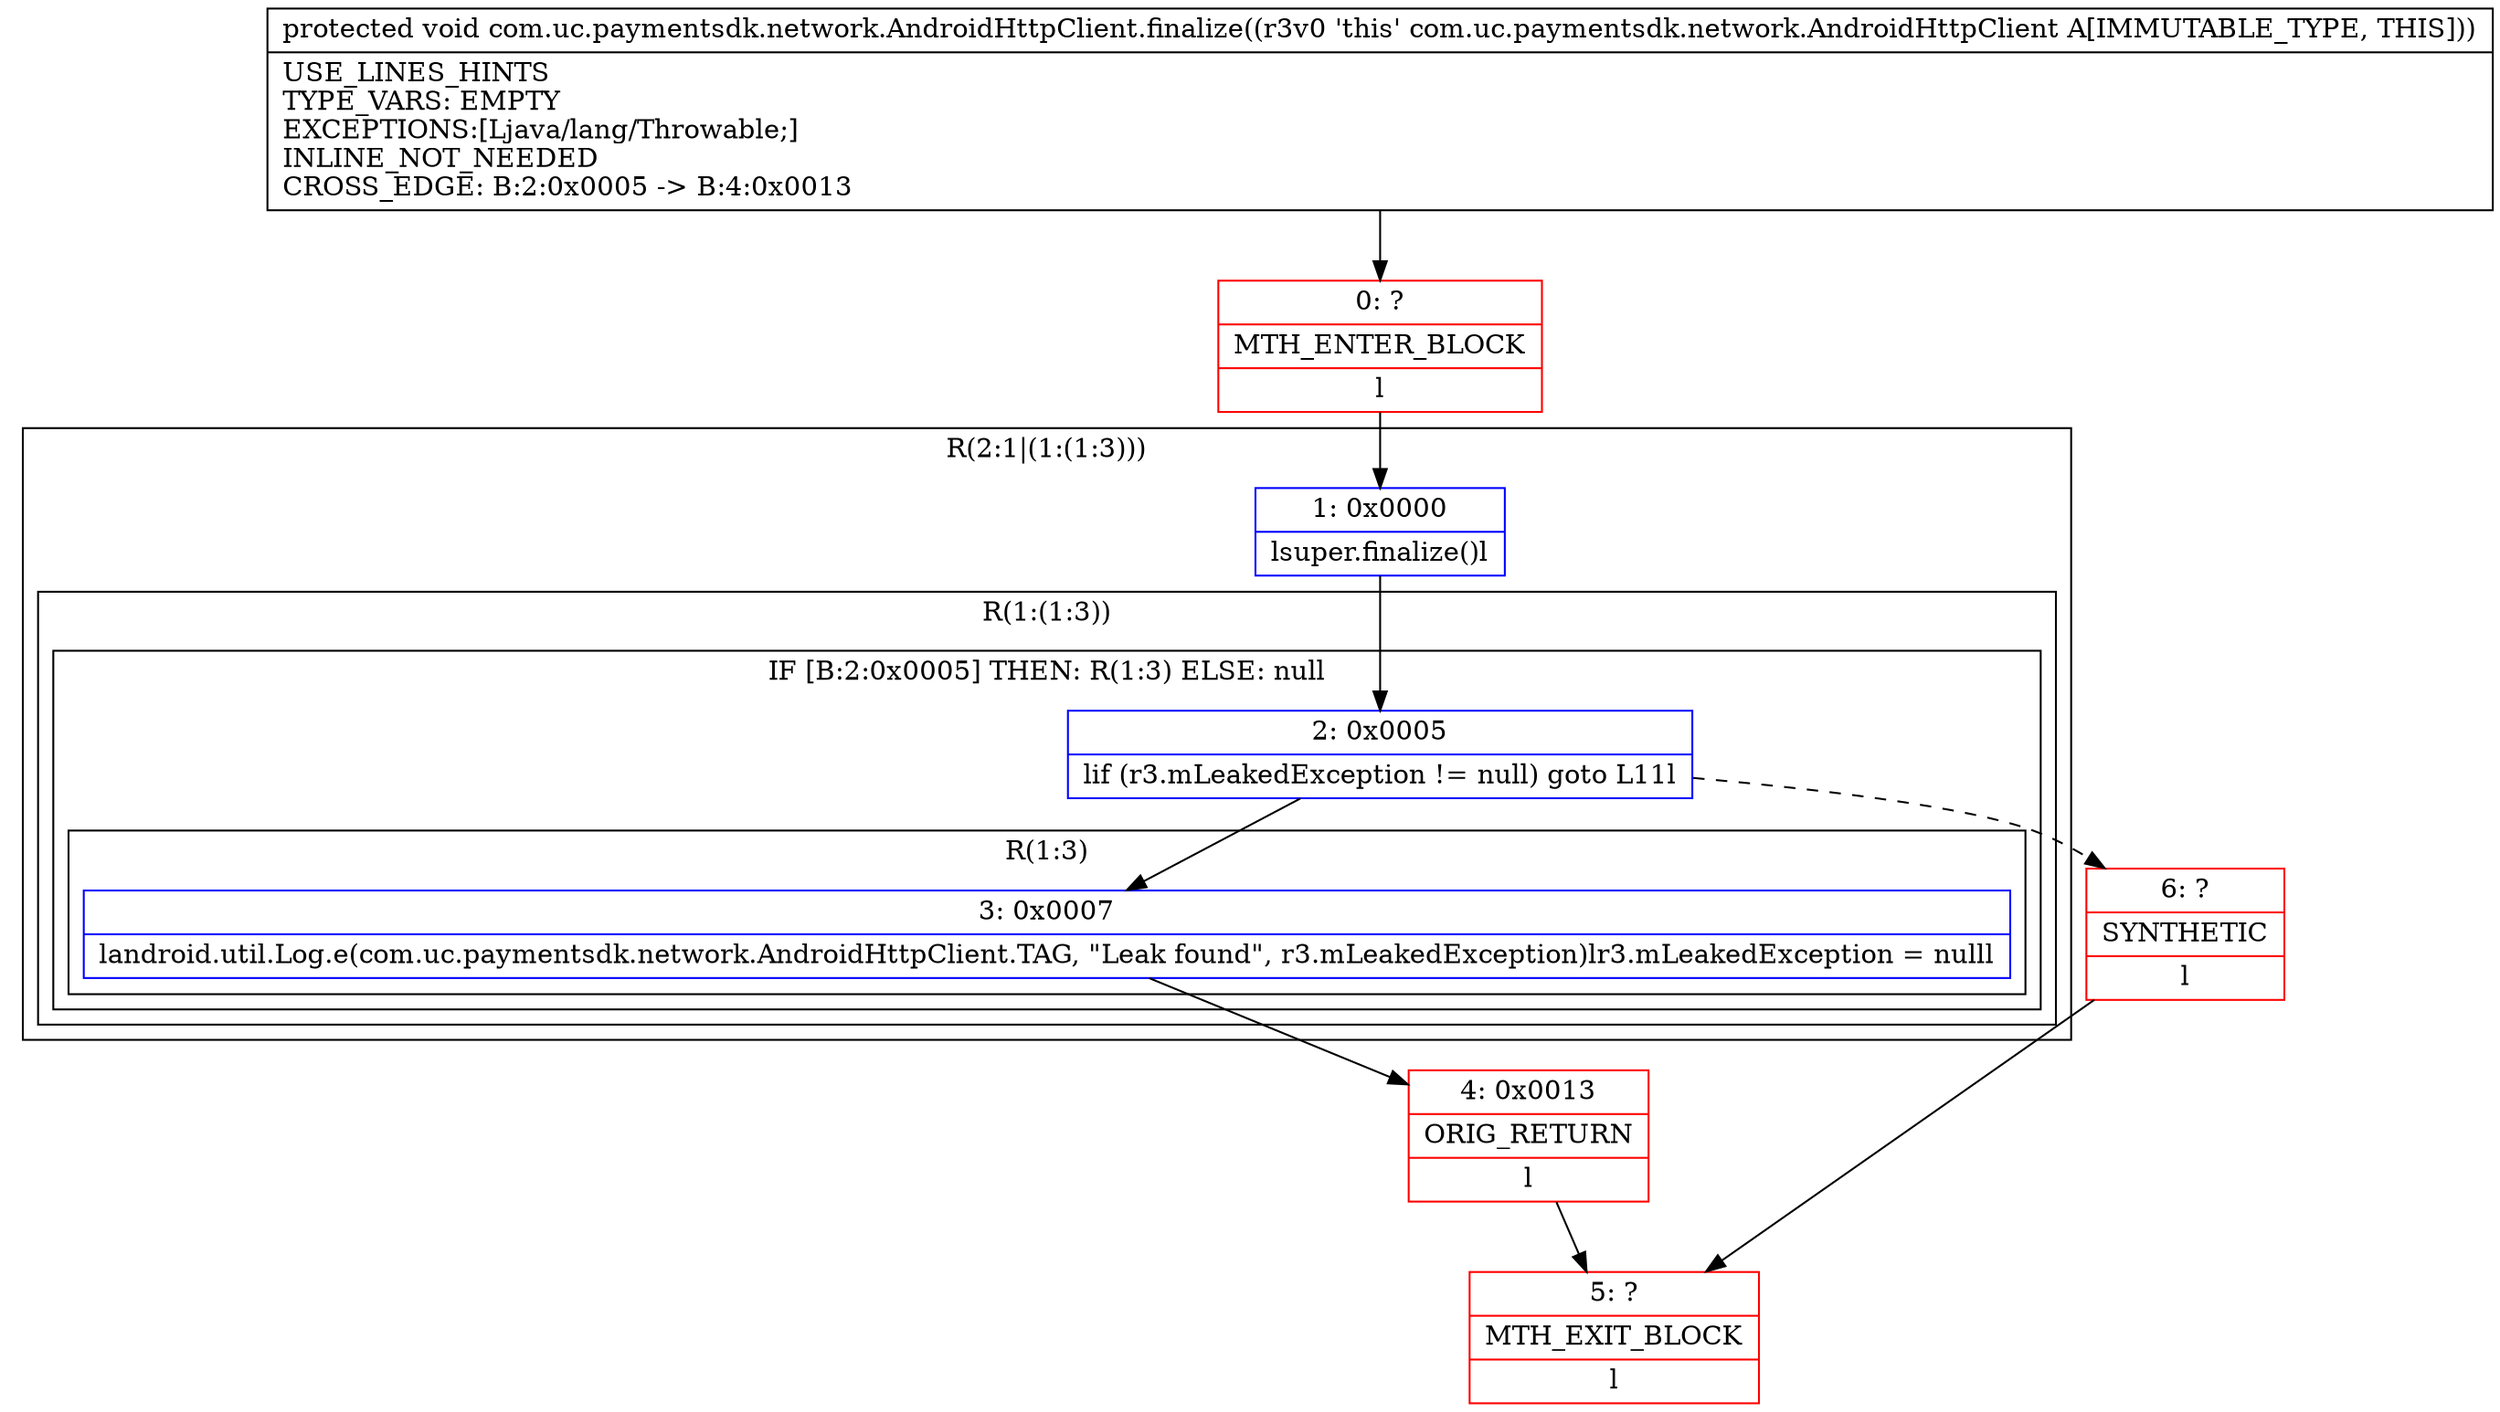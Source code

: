 digraph "CFG forcom.uc.paymentsdk.network.AndroidHttpClient.finalize()V" {
subgraph cluster_Region_1150339065 {
label = "R(2:1|(1:(1:3)))";
node [shape=record,color=blue];
Node_1 [shape=record,label="{1\:\ 0x0000|lsuper.finalize()l}"];
subgraph cluster_Region_1700376610 {
label = "R(1:(1:3))";
node [shape=record,color=blue];
subgraph cluster_IfRegion_1326012594 {
label = "IF [B:2:0x0005] THEN: R(1:3) ELSE: null";
node [shape=record,color=blue];
Node_2 [shape=record,label="{2\:\ 0x0005|lif (r3.mLeakedException != null) goto L11l}"];
subgraph cluster_Region_2075239212 {
label = "R(1:3)";
node [shape=record,color=blue];
Node_3 [shape=record,label="{3\:\ 0x0007|landroid.util.Log.e(com.uc.paymentsdk.network.AndroidHttpClient.TAG, \"Leak found\", r3.mLeakedException)lr3.mLeakedException = nulll}"];
}
}
}
}
Node_0 [shape=record,color=red,label="{0\:\ ?|MTH_ENTER_BLOCK\l|l}"];
Node_4 [shape=record,color=red,label="{4\:\ 0x0013|ORIG_RETURN\l|l}"];
Node_5 [shape=record,color=red,label="{5\:\ ?|MTH_EXIT_BLOCK\l|l}"];
Node_6 [shape=record,color=red,label="{6\:\ ?|SYNTHETIC\l|l}"];
MethodNode[shape=record,label="{protected void com.uc.paymentsdk.network.AndroidHttpClient.finalize((r3v0 'this' com.uc.paymentsdk.network.AndroidHttpClient A[IMMUTABLE_TYPE, THIS]))  | USE_LINES_HINTS\lTYPE_VARS: EMPTY\lEXCEPTIONS:[Ljava\/lang\/Throwable;]\lINLINE_NOT_NEEDED\lCROSS_EDGE: B:2:0x0005 \-\> B:4:0x0013\l}"];
MethodNode -> Node_0;
Node_1 -> Node_2;
Node_2 -> Node_3;
Node_2 -> Node_6[style=dashed];
Node_3 -> Node_4;
Node_0 -> Node_1;
Node_4 -> Node_5;
Node_6 -> Node_5;
}

